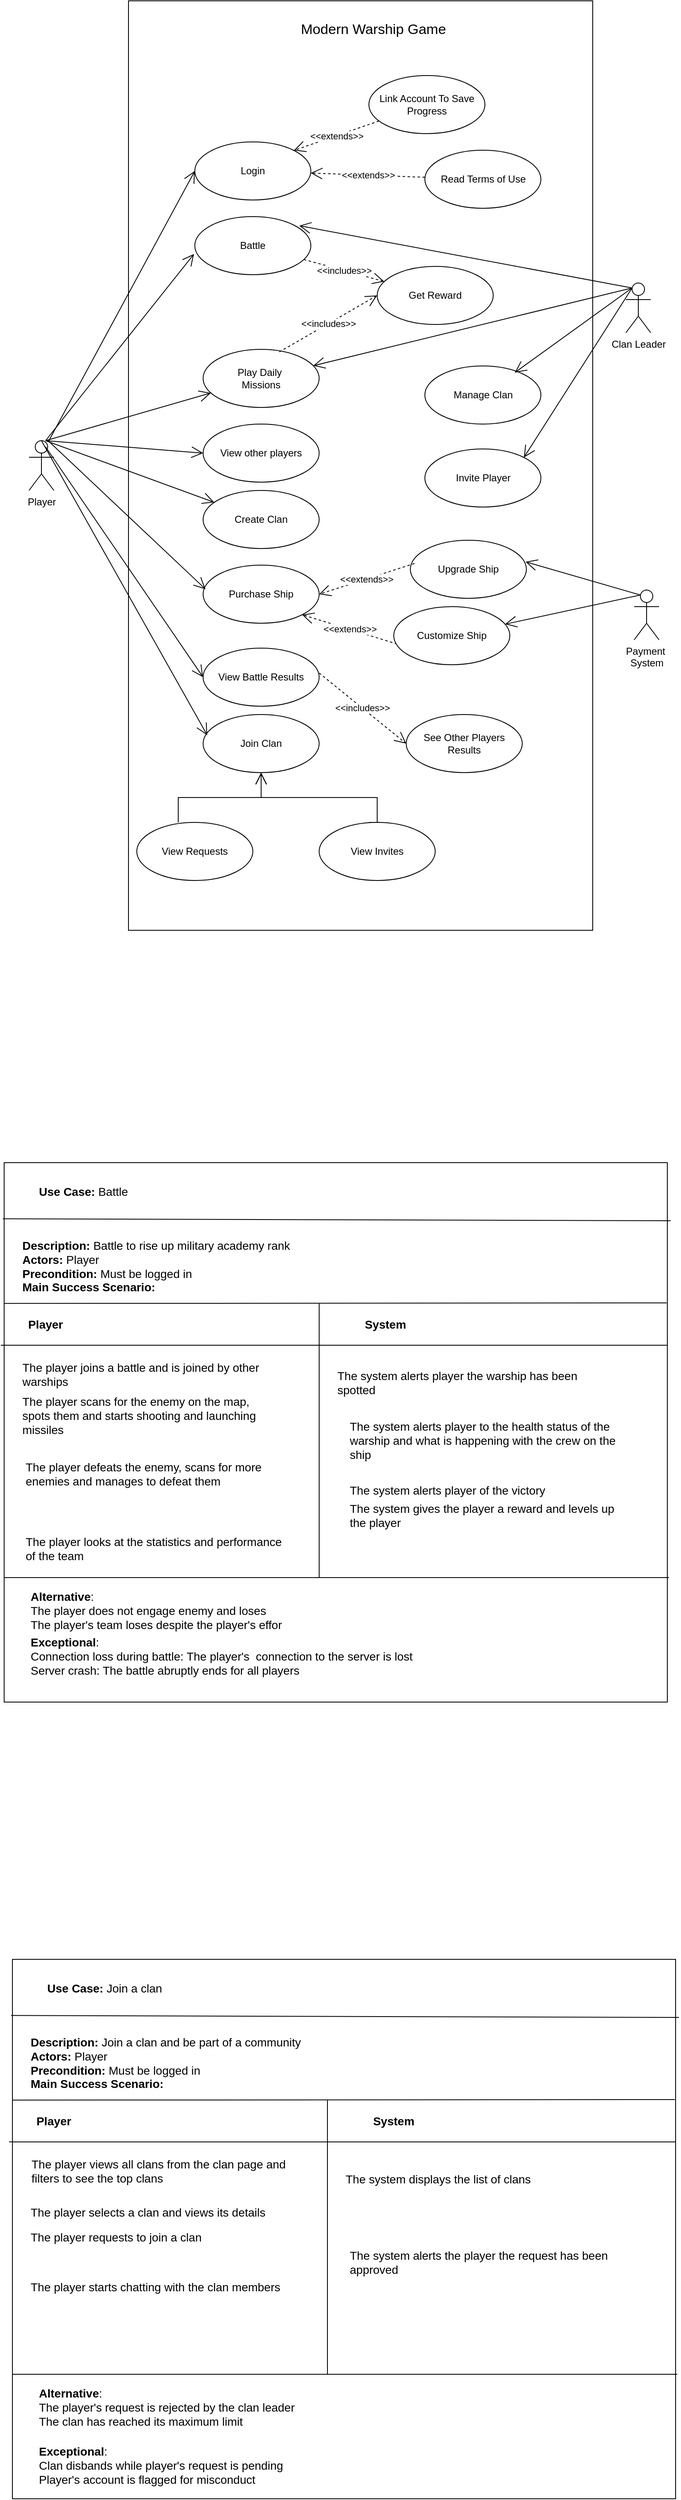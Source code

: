 <mxfile version="24.7.17">
  <diagram name="Page-1" id="KtvJx_yldb70QBuvJoq5">
    <mxGraphModel dx="1434" dy="688" grid="1" gridSize="10" guides="1" tooltips="1" connect="1" arrows="1" fold="1" page="1" pageScale="1" pageWidth="850" pageHeight="1100" math="0" shadow="0">
      <root>
        <mxCell id="0" />
        <mxCell id="1" parent="0" />
        <mxCell id="HAUtBb3B69CxN1LD46Y--90" value="" style="rounded=0;whiteSpace=wrap;html=1;" vertex="1" parent="1">
          <mxGeometry x="30" y="2480" width="800" height="650" as="geometry" />
        </mxCell>
        <mxCell id="HAUtBb3B69CxN1LD46Y--10" value="" style="rounded=0;whiteSpace=wrap;html=1;" vertex="1" parent="1">
          <mxGeometry x="170" y="120" width="560" height="1120" as="geometry" />
        </mxCell>
        <object label="Player" Player="" placeholders="1" id="HAUtBb3B69CxN1LD46Y--2">
          <mxCell style="shape=umlActor;verticalLabelPosition=bottom;verticalAlign=top;html=1;" vertex="1" parent="1">
            <mxGeometry x="50" y="650" width="30" height="60" as="geometry" />
          </mxCell>
        </object>
        <mxCell id="HAUtBb3B69CxN1LD46Y--3" value="Login" style="ellipse;whiteSpace=wrap;html=1;" vertex="1" parent="1">
          <mxGeometry x="250" y="290" width="140" height="70" as="geometry" />
        </mxCell>
        <mxCell id="HAUtBb3B69CxN1LD46Y--4" value="Get Reward" style="ellipse;whiteSpace=wrap;html=1;" vertex="1" parent="1">
          <mxGeometry x="470" y="440" width="140" height="70" as="geometry" />
        </mxCell>
        <mxCell id="HAUtBb3B69CxN1LD46Y--5" value="Battle" style="ellipse;whiteSpace=wrap;html=1;" vertex="1" parent="1">
          <mxGeometry x="250" y="380" width="140" height="70" as="geometry" />
        </mxCell>
        <mxCell id="HAUtBb3B69CxN1LD46Y--6" value="Upgrade Ship" style="ellipse;whiteSpace=wrap;html=1;" vertex="1" parent="1">
          <mxGeometry x="510" y="770" width="140" height="70" as="geometry" />
        </mxCell>
        <mxCell id="HAUtBb3B69CxN1LD46Y--7" value="Play Daily&amp;nbsp;&lt;div&gt;Missions&lt;/div&gt;" style="ellipse;whiteSpace=wrap;html=1;" vertex="1" parent="1">
          <mxGeometry x="260" y="540" width="140" height="70" as="geometry" />
        </mxCell>
        <mxCell id="HAUtBb3B69CxN1LD46Y--8" value="View other players" style="ellipse;whiteSpace=wrap;html=1;" vertex="1" parent="1">
          <mxGeometry x="260" y="630" width="140" height="70" as="geometry" />
        </mxCell>
        <mxCell id="HAUtBb3B69CxN1LD46Y--9" value="Purchase Ship" style="ellipse;whiteSpace=wrap;html=1;" vertex="1" parent="1">
          <mxGeometry x="260" y="800" width="140" height="70" as="geometry" />
        </mxCell>
        <mxCell id="HAUtBb3B69CxN1LD46Y--11" value="Join Clan" style="ellipse;whiteSpace=wrap;html=1;" vertex="1" parent="1">
          <mxGeometry x="260" y="980" width="140" height="70" as="geometry" />
        </mxCell>
        <mxCell id="HAUtBb3B69CxN1LD46Y--12" value="View Requests" style="ellipse;whiteSpace=wrap;html=1;" vertex="1" parent="1">
          <mxGeometry x="180" y="1110" width="140" height="70" as="geometry" />
        </mxCell>
        <mxCell id="HAUtBb3B69CxN1LD46Y--13" value="View Invites" style="ellipse;whiteSpace=wrap;html=1;" vertex="1" parent="1">
          <mxGeometry x="400" y="1110" width="140" height="70" as="geometry" />
        </mxCell>
        <mxCell id="HAUtBb3B69CxN1LD46Y--14" value="Create Clan" style="ellipse;whiteSpace=wrap;html=1;" vertex="1" parent="1">
          <mxGeometry x="260" y="710" width="140" height="70" as="geometry" />
        </mxCell>
        <mxCell id="HAUtBb3B69CxN1LD46Y--18" value="Modern Warship Game" style="text;html=1;align=center;verticalAlign=middle;whiteSpace=wrap;rounded=0;fontSize=17;" vertex="1" parent="1">
          <mxGeometry x="375" y="140" width="181" height="30" as="geometry" />
        </mxCell>
        <mxCell id="HAUtBb3B69CxN1LD46Y--19" value="View Battle Results" style="ellipse;whiteSpace=wrap;html=1;" vertex="1" parent="1">
          <mxGeometry x="260" y="900" width="140" height="70" as="geometry" />
        </mxCell>
        <mxCell id="HAUtBb3B69CxN1LD46Y--20" value="&lt;div&gt;&lt;br&gt;&lt;/div&gt;Link Account To&amp;nbsp;&lt;span style=&quot;background-color: initial;&quot;&gt;Save Progress&lt;/span&gt;&lt;div&gt;&lt;div&gt;&lt;br&gt;&lt;/div&gt;&lt;/div&gt;" style="ellipse;whiteSpace=wrap;html=1;" vertex="1" parent="1">
          <mxGeometry x="460" y="210" width="140" height="70" as="geometry" />
        </mxCell>
        <mxCell id="HAUtBb3B69CxN1LD46Y--21" value="Read Terms of Use" style="ellipse;whiteSpace=wrap;html=1;" vertex="1" parent="1">
          <mxGeometry x="527.5" y="300" width="140" height="70" as="geometry" />
        </mxCell>
        <mxCell id="HAUtBb3B69CxN1LD46Y--22" value="&amp;lt;&amp;lt;includes&amp;gt;&amp;gt;" style="endArrow=open;endSize=12;dashed=1;html=1;rounded=0;" edge="1" parent="1" source="HAUtBb3B69CxN1LD46Y--5" target="HAUtBb3B69CxN1LD46Y--4">
          <mxGeometry width="160" relative="1" as="geometry">
            <mxPoint x="400" y="490" as="sourcePoint" />
            <mxPoint x="560" y="490" as="targetPoint" />
          </mxGeometry>
        </mxCell>
        <mxCell id="HAUtBb3B69CxN1LD46Y--24" value="&amp;lt;&amp;lt;includes&amp;gt;&amp;gt;" style="endArrow=open;endSize=12;dashed=1;html=1;rounded=0;exitX=0.657;exitY=0.043;exitDx=0;exitDy=0;entryX=0;entryY=0.5;entryDx=0;entryDy=0;exitPerimeter=0;" edge="1" parent="1" source="HAUtBb3B69CxN1LD46Y--7" target="HAUtBb3B69CxN1LD46Y--4">
          <mxGeometry width="160" relative="1" as="geometry">
            <mxPoint x="383" y="618" as="sourcePoint" />
            <mxPoint x="470" y="550" as="targetPoint" />
            <Array as="points" />
          </mxGeometry>
        </mxCell>
        <mxCell id="HAUtBb3B69CxN1LD46Y--25" value="&amp;lt;&amp;lt;extends&amp;gt;&amp;gt;" style="endArrow=open;endSize=12;dashed=1;html=1;rounded=0;" edge="1" parent="1" source="HAUtBb3B69CxN1LD46Y--21" target="HAUtBb3B69CxN1LD46Y--3">
          <mxGeometry width="160" relative="1" as="geometry">
            <mxPoint x="470" y="370" as="sourcePoint" />
            <mxPoint x="630" y="370" as="targetPoint" />
            <Array as="points" />
          </mxGeometry>
        </mxCell>
        <mxCell id="HAUtBb3B69CxN1LD46Y--27" value="&amp;lt;&amp;lt;extends&amp;gt;&amp;gt;" style="endArrow=open;endSize=12;dashed=1;html=1;rounded=0;entryX=1;entryY=0;entryDx=0;entryDy=0;" edge="1" parent="1" source="HAUtBb3B69CxN1LD46Y--20" target="HAUtBb3B69CxN1LD46Y--3">
          <mxGeometry width="160" relative="1" as="geometry">
            <mxPoint x="480" y="380" as="sourcePoint" />
            <mxPoint x="403" y="399" as="targetPoint" />
            <Array as="points" />
          </mxGeometry>
        </mxCell>
        <mxCell id="HAUtBb3B69CxN1LD46Y--28" value="&amp;lt;&amp;lt;extends&amp;gt;&amp;gt;" style="endArrow=open;endSize=12;dashed=1;html=1;rounded=0;exitX=0.029;exitY=0.643;exitDx=0;exitDy=0;entryX=1;entryY=1;entryDx=0;entryDy=0;exitPerimeter=0;" edge="1" parent="1" source="HAUtBb3B69CxN1LD46Y--41" target="HAUtBb3B69CxN1LD46Y--9">
          <mxGeometry width="160" relative="1" as="geometry">
            <mxPoint x="501.06" y="775.01" as="sourcePoint" />
            <mxPoint x="399.02" y="754.99" as="targetPoint" />
            <Array as="points" />
          </mxGeometry>
        </mxCell>
        <mxCell id="HAUtBb3B69CxN1LD46Y--29" value="" style="endArrow=open;endFill=1;endSize=12;html=1;rounded=0;entryX=0.5;entryY=1;entryDx=0;entryDy=0;" edge="1" parent="1" target="HAUtBb3B69CxN1LD46Y--11">
          <mxGeometry width="160" relative="1" as="geometry">
            <mxPoint x="460" y="1110" as="sourcePoint" />
            <mxPoint x="540" y="890" as="targetPoint" />
            <Array as="points">
              <mxPoint x="470" y="1110" />
              <mxPoint x="470" y="1080" />
              <mxPoint x="350" y="1080" />
              <mxPoint x="330" y="1080" />
            </Array>
          </mxGeometry>
        </mxCell>
        <mxCell id="HAUtBb3B69CxN1LD46Y--31" value="" style="endArrow=open;endFill=1;endSize=12;html=1;rounded=0;entryX=0.5;entryY=1;entryDx=0;entryDy=0;" edge="1" parent="1" target="HAUtBb3B69CxN1LD46Y--11">
          <mxGeometry width="160" relative="1" as="geometry">
            <mxPoint x="230" y="1110" as="sourcePoint" />
            <mxPoint x="306" y="1050" as="targetPoint" />
            <Array as="points">
              <mxPoint x="230" y="1080" />
              <mxPoint x="330" y="1080" />
            </Array>
          </mxGeometry>
        </mxCell>
        <mxCell id="HAUtBb3B69CxN1LD46Y--32" value="" style="endArrow=open;endFill=1;endSize=12;html=1;rounded=0;entryX=0;entryY=0.5;entryDx=0;entryDy=0;exitX=0.8;exitY=0;exitDx=0;exitDy=0;exitPerimeter=0;" edge="1" parent="1" source="HAUtBb3B69CxN1LD46Y--2" target="HAUtBb3B69CxN1LD46Y--3">
          <mxGeometry width="160" relative="1" as="geometry">
            <mxPoint x="80" y="600" as="sourcePoint" />
            <mxPoint x="240" y="600" as="targetPoint" />
          </mxGeometry>
        </mxCell>
        <mxCell id="HAUtBb3B69CxN1LD46Y--33" value="" style="endArrow=open;endFill=1;endSize=12;html=1;rounded=0;entryX=-0.007;entryY=0.643;entryDx=0;entryDy=0;entryPerimeter=0;" edge="1" parent="1" target="HAUtBb3B69CxN1LD46Y--5">
          <mxGeometry width="160" relative="1" as="geometry">
            <mxPoint x="70" y="650" as="sourcePoint" />
            <mxPoint x="270" y="415" as="targetPoint" />
          </mxGeometry>
        </mxCell>
        <mxCell id="HAUtBb3B69CxN1LD46Y--34" value="" style="endArrow=open;endFill=1;endSize=12;html=1;rounded=0;" edge="1" parent="1" target="HAUtBb3B69CxN1LD46Y--7">
          <mxGeometry width="160" relative="1" as="geometry">
            <mxPoint x="70" y="650" as="sourcePoint" />
            <mxPoint x="269" y="515" as="targetPoint" />
          </mxGeometry>
        </mxCell>
        <mxCell id="HAUtBb3B69CxN1LD46Y--35" value="" style="endArrow=open;endFill=1;endSize=12;html=1;rounded=0;entryX=0.021;entryY=0.414;entryDx=0;entryDy=0;entryPerimeter=0;" edge="1" parent="1" target="HAUtBb3B69CxN1LD46Y--9">
          <mxGeometry width="160" relative="1" as="geometry">
            <mxPoint x="73" y="650" as="sourcePoint" />
            <mxPoint x="272" y="612" as="targetPoint" />
          </mxGeometry>
        </mxCell>
        <mxCell id="HAUtBb3B69CxN1LD46Y--36" value="" style="endArrow=open;endFill=1;endSize=12;html=1;rounded=0;entryX=0;entryY=0.5;entryDx=0;entryDy=0;" edge="1" parent="1" target="HAUtBb3B69CxN1LD46Y--8">
          <mxGeometry width="160" relative="1" as="geometry">
            <mxPoint x="70" y="650" as="sourcePoint" />
            <mxPoint x="273" y="679" as="targetPoint" />
          </mxGeometry>
        </mxCell>
        <mxCell id="HAUtBb3B69CxN1LD46Y--37" value="" style="endArrow=open;endFill=1;endSize=12;html=1;rounded=0;" edge="1" parent="1" target="HAUtBb3B69CxN1LD46Y--14">
          <mxGeometry width="160" relative="1" as="geometry">
            <mxPoint x="70" y="650" as="sourcePoint" />
            <mxPoint x="260" y="845" as="targetPoint" />
          </mxGeometry>
        </mxCell>
        <mxCell id="HAUtBb3B69CxN1LD46Y--39" value="" style="endArrow=open;endFill=1;endSize=12;html=1;rounded=0;entryX=0;entryY=0.5;entryDx=0;entryDy=0;" edge="1" parent="1" target="HAUtBb3B69CxN1LD46Y--19">
          <mxGeometry width="160" relative="1" as="geometry">
            <mxPoint x="70" y="657.5" as="sourcePoint" />
            <mxPoint x="260" y="852.5" as="targetPoint" />
          </mxGeometry>
        </mxCell>
        <mxCell id="HAUtBb3B69CxN1LD46Y--40" value="" style="endArrow=open;endFill=1;endSize=12;html=1;rounded=0;entryX=0.036;entryY=0.357;entryDx=0;entryDy=0;entryPerimeter=0;exitX=0.5;exitY=0;exitDx=0;exitDy=0;exitPerimeter=0;" edge="1" parent="1" source="HAUtBb3B69CxN1LD46Y--2" target="HAUtBb3B69CxN1LD46Y--11">
          <mxGeometry width="160" relative="1" as="geometry">
            <mxPoint x="80" y="667.5" as="sourcePoint" />
            <mxPoint x="270" y="945" as="targetPoint" />
          </mxGeometry>
        </mxCell>
        <mxCell id="HAUtBb3B69CxN1LD46Y--41" value="Customize Ship" style="ellipse;whiteSpace=wrap;html=1;" vertex="1" parent="1">
          <mxGeometry x="490" y="850" width="140" height="70" as="geometry" />
        </mxCell>
        <mxCell id="HAUtBb3B69CxN1LD46Y--42" value="&amp;lt;&amp;lt;extends&amp;gt;&amp;gt;" style="endArrow=open;endSize=12;dashed=1;html=1;rounded=0;exitX=0.036;exitY=0.4;exitDx=0;exitDy=0;exitPerimeter=0;entryX=1;entryY=0.5;entryDx=0;entryDy=0;" edge="1" parent="1" source="HAUtBb3B69CxN1LD46Y--6" target="HAUtBb3B69CxN1LD46Y--9">
          <mxGeometry width="160" relative="1" as="geometry">
            <mxPoint x="511" y="699" as="sourcePoint" />
            <mxPoint x="409" y="679" as="targetPoint" />
            <Array as="points" />
          </mxGeometry>
        </mxCell>
        <mxCell id="HAUtBb3B69CxN1LD46Y--43" value="Clan Leader" style="shape=umlActor;verticalLabelPosition=bottom;verticalAlign=top;html=1;" vertex="1" parent="1">
          <mxGeometry x="770" y="460" width="30" height="60" as="geometry" />
        </mxCell>
        <mxCell id="HAUtBb3B69CxN1LD46Y--44" value="" style="endArrow=open;endFill=1;endSize=12;html=1;rounded=0;exitX=0.25;exitY=0.1;exitDx=0;exitDy=0;exitPerimeter=0;entryX=0.9;entryY=0.157;entryDx=0;entryDy=0;entryPerimeter=0;" edge="1" parent="1" source="HAUtBb3B69CxN1LD46Y--43" target="HAUtBb3B69CxN1LD46Y--5">
          <mxGeometry width="160" relative="1" as="geometry">
            <mxPoint x="775.98" y="399.18" as="sourcePoint" />
            <mxPoint x="390" y="480" as="targetPoint" />
            <Array as="points" />
          </mxGeometry>
        </mxCell>
        <mxCell id="HAUtBb3B69CxN1LD46Y--45" value="" style="endArrow=open;endFill=1;endSize=12;html=1;rounded=0;exitX=0.25;exitY=0.1;exitDx=0;exitDy=0;exitPerimeter=0;" edge="1" parent="1" source="HAUtBb3B69CxN1LD46Y--43" target="HAUtBb3B69CxN1LD46Y--7">
          <mxGeometry width="160" relative="1" as="geometry">
            <mxPoint x="758.98" y="406" as="sourcePoint" />
            <mxPoint x="390" y="606.97" as="targetPoint" />
            <Array as="points" />
          </mxGeometry>
        </mxCell>
        <mxCell id="HAUtBb3B69CxN1LD46Y--46" value="Payment&amp;nbsp;&lt;div&gt;System&lt;/div&gt;" style="shape=umlActor;verticalLabelPosition=bottom;verticalAlign=top;html=1;" vertex="1" parent="1">
          <mxGeometry x="780" y="830" width="30" height="60" as="geometry" />
        </mxCell>
        <mxCell id="HAUtBb3B69CxN1LD46Y--47" value="" style="endArrow=open;endFill=1;endSize=12;html=1;rounded=0;exitX=0.25;exitY=0.1;exitDx=0;exitDy=0;exitPerimeter=0;entryX=0.993;entryY=0.371;entryDx=0;entryDy=0;entryPerimeter=0;" edge="1" parent="1" source="HAUtBb3B69CxN1LD46Y--46" target="HAUtBb3B69CxN1LD46Y--6">
          <mxGeometry width="160" relative="1" as="geometry">
            <mxPoint x="540" y="640" as="sourcePoint" />
            <mxPoint x="700" y="640" as="targetPoint" />
          </mxGeometry>
        </mxCell>
        <mxCell id="HAUtBb3B69CxN1LD46Y--48" value="" style="endArrow=open;endFill=1;endSize=12;html=1;rounded=0;exitX=0.25;exitY=0.1;exitDx=0;exitDy=0;exitPerimeter=0;" edge="1" parent="1" source="HAUtBb3B69CxN1LD46Y--46" target="HAUtBb3B69CxN1LD46Y--41">
          <mxGeometry width="160" relative="1" as="geometry">
            <mxPoint x="800" y="670" as="sourcePoint" />
            <mxPoint x="639" y="676" as="targetPoint" />
          </mxGeometry>
        </mxCell>
        <mxCell id="HAUtBb3B69CxN1LD46Y--49" value="&amp;lt;&amp;lt;includes&amp;gt;&amp;gt;" style="endArrow=open;endSize=12;dashed=1;html=1;rounded=0;exitX=1;exitY=0.5;exitDx=0;exitDy=0;entryX=0;entryY=0.5;entryDx=0;entryDy=0;" edge="1" parent="1" target="HAUtBb3B69CxN1LD46Y--50">
          <mxGeometry width="160" relative="1" as="geometry">
            <mxPoint x="400" y="930" as="sourcePoint" />
            <mxPoint x="550" y="870" as="targetPoint" />
            <Array as="points" />
          </mxGeometry>
        </mxCell>
        <mxCell id="HAUtBb3B69CxN1LD46Y--50" value="See Other Players Results" style="ellipse;whiteSpace=wrap;html=1;" vertex="1" parent="1">
          <mxGeometry x="505" y="980" width="140" height="70" as="geometry" />
        </mxCell>
        <mxCell id="HAUtBb3B69CxN1LD46Y--51" value="" style="rounded=0;whiteSpace=wrap;html=1;" vertex="1" parent="1">
          <mxGeometry x="20" y="1520" width="800" height="650" as="geometry" />
        </mxCell>
        <mxCell id="HAUtBb3B69CxN1LD46Y--52" value="" style="endArrow=none;html=1;rounded=0;exitX=-0.002;exitY=0.104;exitDx=0;exitDy=0;exitPerimeter=0;" edge="1" parent="1" source="HAUtBb3B69CxN1LD46Y--51">
          <mxGeometry width="50" height="50" relative="1" as="geometry">
            <mxPoint x="50" y="1596" as="sourcePoint" />
            <mxPoint x="824" y="1590" as="targetPoint" />
          </mxGeometry>
        </mxCell>
        <mxCell id="HAUtBb3B69CxN1LD46Y--53" value="&lt;font style=&quot;font-size: 14px;&quot;&gt;&lt;b&gt;Use Case: &lt;/b&gt;Battle&lt;/font&gt;" style="text;html=1;align=left;verticalAlign=middle;whiteSpace=wrap;rounded=0;" vertex="1" parent="1">
          <mxGeometry x="60" y="1540" width="580" height="30" as="geometry" />
        </mxCell>
        <mxCell id="HAUtBb3B69CxN1LD46Y--54" value="&lt;span style=&quot;font-size: 14px;&quot;&gt;&lt;font style=&quot;font-size: 14px;&quot;&gt;&lt;b&gt;Description: &lt;/b&gt;Battle to rise up military academy rank&lt;/font&gt;&lt;/span&gt;&lt;div style=&quot;font-size: 14px;&quot;&gt;&lt;font style=&quot;font-size: 14px;&quot;&gt;&lt;b&gt;Actors: &lt;/b&gt;Player&lt;/font&gt;&lt;/div&gt;&lt;div style=&quot;font-size: 14px;&quot;&gt;&lt;font style=&quot;font-size: 14px;&quot;&gt;&lt;b&gt;Precondition: &lt;/b&gt;Must be logged in&lt;/font&gt;&lt;/div&gt;&lt;div style=&quot;font-size: 14px;&quot;&gt;&lt;b style=&quot;&quot;&gt;&lt;font style=&quot;font-size: 14px;&quot;&gt;Main Success Scenario:&lt;/font&gt;&lt;/b&gt;&lt;/div&gt;" style="text;html=1;align=left;verticalAlign=middle;whiteSpace=wrap;rounded=0;" vertex="1" parent="1">
          <mxGeometry x="40" y="1600" width="710" height="90" as="geometry" />
        </mxCell>
        <mxCell id="HAUtBb3B69CxN1LD46Y--55" value="" style="endArrow=none;html=1;rounded=0;entryX=0.999;entryY=0.23;entryDx=0;entryDy=0;entryPerimeter=0;exitX=0;exitY=0.231;exitDx=0;exitDy=0;exitPerimeter=0;" edge="1" parent="1">
          <mxGeometry width="50" height="50" relative="1" as="geometry">
            <mxPoint x="20" y="1689.65" as="sourcePoint" />
            <mxPoint x="819.2" y="1689" as="targetPoint" />
          </mxGeometry>
        </mxCell>
        <mxCell id="HAUtBb3B69CxN1LD46Y--56" value="" style="endArrow=none;html=1;rounded=0;" edge="1" parent="1">
          <mxGeometry width="50" height="50" relative="1" as="geometry">
            <mxPoint x="16" y="1740" as="sourcePoint" />
            <mxPoint x="820" y="1740" as="targetPoint" />
          </mxGeometry>
        </mxCell>
        <mxCell id="HAUtBb3B69CxN1LD46Y--57" value="" style="endArrow=none;html=1;rounded=0;" edge="1" parent="1">
          <mxGeometry width="50" height="50" relative="1" as="geometry">
            <mxPoint x="400" y="1690" as="sourcePoint" />
            <mxPoint x="400" y="2020" as="targetPoint" />
          </mxGeometry>
        </mxCell>
        <mxCell id="HAUtBb3B69CxN1LD46Y--58" value="&lt;font style=&quot;font-size: 14px;&quot;&gt;&lt;b&gt;Player&lt;/b&gt;&lt;/font&gt;" style="text;html=1;align=center;verticalAlign=middle;whiteSpace=wrap;rounded=0;" vertex="1" parent="1">
          <mxGeometry x="40" y="1700" width="60" height="30" as="geometry" />
        </mxCell>
        <mxCell id="HAUtBb3B69CxN1LD46Y--59" value="System" style="text;html=1;align=center;verticalAlign=middle;whiteSpace=wrap;rounded=0;fontSize=14;fontStyle=1" vertex="1" parent="1">
          <mxGeometry x="450" y="1700" width="60" height="30" as="geometry" />
        </mxCell>
        <mxCell id="HAUtBb3B69CxN1LD46Y--60" value="The player joins a battle and is joined by other warships" style="text;html=1;align=left;verticalAlign=middle;whiteSpace=wrap;rounded=0;fontSize=14;" vertex="1" parent="1">
          <mxGeometry x="40" y="1760" width="310" height="30" as="geometry" />
        </mxCell>
        <mxCell id="HAUtBb3B69CxN1LD46Y--61" value="The system alerts player the warship has been spotted" style="text;html=1;align=left;verticalAlign=middle;whiteSpace=wrap;rounded=0;fontSize=14;" vertex="1" parent="1">
          <mxGeometry x="420" y="1770" width="310" height="30" as="geometry" />
        </mxCell>
        <mxCell id="HAUtBb3B69CxN1LD46Y--62" value="The player scans for the enemy on the map, spots them and starts shooting and launching missiles" style="text;html=1;align=left;verticalAlign=middle;whiteSpace=wrap;rounded=0;fontSize=14;" vertex="1" parent="1">
          <mxGeometry x="40" y="1810" width="310" height="30" as="geometry" />
        </mxCell>
        <mxCell id="HAUtBb3B69CxN1LD46Y--63" value="The system alerts player to the health status of the warship and what is happening with the crew on the ship" style="text;html=1;align=left;verticalAlign=middle;whiteSpace=wrap;rounded=0;fontSize=14;" vertex="1" parent="1">
          <mxGeometry x="435" y="1840" width="325" height="30" as="geometry" />
        </mxCell>
        <mxCell id="HAUtBb3B69CxN1LD46Y--64" value="The player defeats the enemy, scans for more enemies and manages to defeat them" style="text;html=1;align=left;verticalAlign=middle;whiteSpace=wrap;rounded=0;fontSize=14;" vertex="1" parent="1">
          <mxGeometry x="44" y="1880" width="310" height="30" as="geometry" />
        </mxCell>
        <mxCell id="HAUtBb3B69CxN1LD46Y--65" value="The system alerts player of the victory" style="text;html=1;align=left;verticalAlign=middle;whiteSpace=wrap;rounded=0;fontSize=14;" vertex="1" parent="1">
          <mxGeometry x="435" y="1900" width="325" height="30" as="geometry" />
        </mxCell>
        <mxCell id="HAUtBb3B69CxN1LD46Y--66" value="The system gives the player a reward and levels up the player" style="text;html=1;align=left;verticalAlign=middle;whiteSpace=wrap;rounded=0;fontSize=14;" vertex="1" parent="1">
          <mxGeometry x="435" y="1930" width="325" height="30" as="geometry" />
        </mxCell>
        <mxCell id="HAUtBb3B69CxN1LD46Y--67" value="The player looks at the statistics and performance of the team" style="text;html=1;align=left;verticalAlign=middle;whiteSpace=wrap;rounded=0;fontSize=14;" vertex="1" parent="1">
          <mxGeometry x="44" y="1970" width="325" height="30" as="geometry" />
        </mxCell>
        <mxCell id="HAUtBb3B69CxN1LD46Y--68" value="" style="endArrow=none;html=1;rounded=0;exitX=-0.002;exitY=0.297;exitDx=0;exitDy=0;exitPerimeter=0;" edge="1" parent="1">
          <mxGeometry width="50" height="50" relative="1" as="geometry">
            <mxPoint x="20" y="2020" as="sourcePoint" />
            <mxPoint x="822" y="2020" as="targetPoint" />
          </mxGeometry>
        </mxCell>
        <mxCell id="HAUtBb3B69CxN1LD46Y--69" value="&lt;font style=&quot;font-size: 14px;&quot;&gt;&lt;b&gt;Alternative&lt;/b&gt;:&lt;/font&gt;&lt;div style=&quot;font-size: 14px;&quot;&gt;&lt;font style=&quot;font-size: 14px;&quot;&gt;The player does not engage enemy and loses&lt;/font&gt;&lt;/div&gt;&lt;div style=&quot;font-size: 14px;&quot;&gt;&lt;font style=&quot;font-size: 14px;&quot;&gt;The player&#39;s team loses despite the player&#39;s effor&lt;/font&gt;&lt;/div&gt;" style="text;html=1;align=left;verticalAlign=middle;whiteSpace=wrap;rounded=0;" vertex="1" parent="1">
          <mxGeometry x="50" y="2040" width="710" height="40" as="geometry" />
        </mxCell>
        <mxCell id="HAUtBb3B69CxN1LD46Y--70" value="&lt;font style=&quot;font-size: 14px;&quot;&gt;&lt;b&gt;Exceptional&lt;/b&gt;:&lt;/font&gt;&lt;div style=&quot;font-size: 14px;&quot;&gt;&lt;font style=&quot;font-size: 14px;&quot;&gt;Connection loss during battle: The player&#39;s&amp;nbsp; connection to the server is lost&lt;/font&gt;&lt;/div&gt;&lt;div style=&quot;font-size: 14px;&quot;&gt;&lt;font style=&quot;font-size: 14px;&quot;&gt;Server crash: The battle abruptly ends for all players&lt;/font&gt;&lt;/div&gt;" style="text;html=1;align=left;verticalAlign=middle;whiteSpace=wrap;rounded=0;" vertex="1" parent="1">
          <mxGeometry x="50" y="2100" width="710" height="30" as="geometry" />
        </mxCell>
        <mxCell id="HAUtBb3B69CxN1LD46Y--72" value="&lt;font style=&quot;font-size: 14px;&quot;&gt;&lt;b&gt;Use Case: &lt;/b&gt;Join a clan&lt;/font&gt;" style="text;html=1;align=left;verticalAlign=middle;whiteSpace=wrap;rounded=0;" vertex="1" parent="1">
          <mxGeometry x="70" y="2500" width="580" height="30" as="geometry" />
        </mxCell>
        <mxCell id="HAUtBb3B69CxN1LD46Y--73" value="" style="endArrow=none;html=1;rounded=0;exitX=-0.002;exitY=0.104;exitDx=0;exitDy=0;exitPerimeter=0;" edge="1" source="HAUtBb3B69CxN1LD46Y--90" parent="1">
          <mxGeometry width="50" height="50" relative="1" as="geometry">
            <mxPoint x="60" y="2556" as="sourcePoint" />
            <mxPoint x="834" y="2550" as="targetPoint" />
          </mxGeometry>
        </mxCell>
        <mxCell id="HAUtBb3B69CxN1LD46Y--74" value="&lt;span style=&quot;font-size: 14px;&quot;&gt;&lt;font style=&quot;font-size: 14px;&quot;&gt;&lt;b&gt;Description: &lt;/b&gt;Join a clan and be part of a community&amp;nbsp;&lt;/font&gt;&lt;/span&gt;&lt;div style=&quot;font-size: 14px;&quot;&gt;&lt;font style=&quot;font-size: 14px;&quot;&gt;&lt;b&gt;Actors: &lt;/b&gt;Player&lt;/font&gt;&lt;/div&gt;&lt;div style=&quot;font-size: 14px;&quot;&gt;&lt;font style=&quot;font-size: 14px;&quot;&gt;&lt;b&gt;Precondition: &lt;/b&gt;Must be logged in&lt;/font&gt;&lt;/div&gt;&lt;div style=&quot;font-size: 14px;&quot;&gt;&lt;b style=&quot;&quot;&gt;&lt;font style=&quot;font-size: 14px;&quot;&gt;Main Success Scenario:&lt;/font&gt;&lt;/b&gt;&lt;/div&gt;" style="text;html=1;align=left;verticalAlign=middle;whiteSpace=wrap;rounded=0;" vertex="1" parent="1">
          <mxGeometry x="50" y="2560" width="710" height="90" as="geometry" />
        </mxCell>
        <mxCell id="HAUtBb3B69CxN1LD46Y--75" value="" style="endArrow=none;html=1;rounded=0;entryX=0.999;entryY=0.23;entryDx=0;entryDy=0;entryPerimeter=0;exitX=0;exitY=0.231;exitDx=0;exitDy=0;exitPerimeter=0;" edge="1" parent="1">
          <mxGeometry width="50" height="50" relative="1" as="geometry">
            <mxPoint x="30" y="2649.65" as="sourcePoint" />
            <mxPoint x="829.2" y="2649" as="targetPoint" />
          </mxGeometry>
        </mxCell>
        <mxCell id="HAUtBb3B69CxN1LD46Y--76" value="&lt;font style=&quot;font-size: 14px;&quot;&gt;&lt;b&gt;Player&lt;/b&gt;&lt;/font&gt;" style="text;html=1;align=center;verticalAlign=middle;whiteSpace=wrap;rounded=0;" vertex="1" parent="1">
          <mxGeometry x="50" y="2660" width="60" height="30" as="geometry" />
        </mxCell>
        <mxCell id="HAUtBb3B69CxN1LD46Y--77" value="System" style="text;html=1;align=center;verticalAlign=middle;whiteSpace=wrap;rounded=0;fontSize=14;fontStyle=1" vertex="1" parent="1">
          <mxGeometry x="460" y="2660" width="60" height="30" as="geometry" />
        </mxCell>
        <mxCell id="HAUtBb3B69CxN1LD46Y--78" value="The player views all clans from the clan page and filters to see the top clans" style="text;html=1;align=left;verticalAlign=middle;whiteSpace=wrap;rounded=0;fontSize=14;" vertex="1" parent="1">
          <mxGeometry x="51" y="2720" width="310" height="30" as="geometry" />
        </mxCell>
        <mxCell id="HAUtBb3B69CxN1LD46Y--79" value="The player selects a clan and views its details" style="text;html=1;align=left;verticalAlign=middle;whiteSpace=wrap;rounded=0;fontSize=14;" vertex="1" parent="1">
          <mxGeometry x="50" y="2770" width="310" height="30" as="geometry" />
        </mxCell>
        <mxCell id="HAUtBb3B69CxN1LD46Y--80" value="The player requests to join a clan" style="text;html=1;align=left;verticalAlign=middle;whiteSpace=wrap;rounded=0;fontSize=14;" vertex="1" parent="1">
          <mxGeometry x="50" y="2800" width="310" height="30" as="geometry" />
        </mxCell>
        <mxCell id="HAUtBb3B69CxN1LD46Y--81" value="The system displays the list of clans&amp;nbsp;" style="text;html=1;align=left;verticalAlign=middle;whiteSpace=wrap;rounded=0;fontSize=14;" vertex="1" parent="1">
          <mxGeometry x="430" y="2730" width="310" height="30" as="geometry" />
        </mxCell>
        <mxCell id="HAUtBb3B69CxN1LD46Y--82" value="The system alerts the player the request has been approved" style="text;html=1;align=left;verticalAlign=middle;whiteSpace=wrap;rounded=0;fontSize=14;" vertex="1" parent="1">
          <mxGeometry x="435" y="2830" width="325" height="30" as="geometry" />
        </mxCell>
        <mxCell id="HAUtBb3B69CxN1LD46Y--84" value="" style="endArrow=none;html=1;rounded=0;" edge="1" parent="1">
          <mxGeometry width="50" height="50" relative="1" as="geometry">
            <mxPoint x="410" y="2650" as="sourcePoint" />
            <mxPoint x="410" y="2980" as="targetPoint" />
          </mxGeometry>
        </mxCell>
        <mxCell id="HAUtBb3B69CxN1LD46Y--85" value="" style="endArrow=none;html=1;rounded=0;" edge="1" parent="1">
          <mxGeometry width="50" height="50" relative="1" as="geometry">
            <mxPoint x="26" y="2700" as="sourcePoint" />
            <mxPoint x="830" y="2700" as="targetPoint" />
          </mxGeometry>
        </mxCell>
        <mxCell id="HAUtBb3B69CxN1LD46Y--86" value="The player starts chatting with the clan members" style="text;html=1;align=left;verticalAlign=middle;whiteSpace=wrap;rounded=0;fontSize=14;" vertex="1" parent="1">
          <mxGeometry x="50" y="2860" width="325" height="30" as="geometry" />
        </mxCell>
        <mxCell id="HAUtBb3B69CxN1LD46Y--87" value="" style="endArrow=none;html=1;rounded=0;exitX=-0.002;exitY=0.297;exitDx=0;exitDy=0;exitPerimeter=0;" edge="1" parent="1">
          <mxGeometry width="50" height="50" relative="1" as="geometry">
            <mxPoint x="30" y="2980" as="sourcePoint" />
            <mxPoint x="832" y="2980" as="targetPoint" />
          </mxGeometry>
        </mxCell>
        <mxCell id="HAUtBb3B69CxN1LD46Y--88" value="&lt;font style=&quot;font-size: 14px;&quot;&gt;&lt;b&gt;Alternative&lt;/b&gt;:&lt;/font&gt;&lt;div style=&quot;font-size: 14px;&quot;&gt;&lt;font style=&quot;font-size: 14px;&quot;&gt;The player&#39;s request is rejected by the clan leader&lt;/font&gt;&lt;/div&gt;&lt;div style=&quot;font-size: 14px;&quot;&gt;&lt;font style=&quot;font-size: 14px;&quot;&gt;The clan has reached its maximum limit&lt;/font&gt;&lt;/div&gt;" style="text;html=1;align=left;verticalAlign=middle;whiteSpace=wrap;rounded=0;" vertex="1" parent="1">
          <mxGeometry x="60" y="3000" width="710" height="40" as="geometry" />
        </mxCell>
        <mxCell id="HAUtBb3B69CxN1LD46Y--89" value="&lt;font style=&quot;font-size: 14px;&quot;&gt;&lt;b&gt;Exceptional&lt;/b&gt;:&lt;/font&gt;&lt;div style=&quot;font-size: 14px;&quot;&gt;&lt;font style=&quot;font-size: 14px;&quot;&gt;Clan disbands while player&#39;s request is pending&lt;/font&gt;&lt;/div&gt;&lt;div style=&quot;font-size: 14px;&quot;&gt;Player&#39;s account is flagged for misconduct&lt;/div&gt;" style="text;html=1;align=left;verticalAlign=middle;whiteSpace=wrap;rounded=0;" vertex="1" parent="1">
          <mxGeometry x="60" y="3060" width="710" height="60" as="geometry" />
        </mxCell>
        <mxCell id="HAUtBb3B69CxN1LD46Y--92" value="Manage Clan" style="ellipse;whiteSpace=wrap;html=1;" vertex="1" parent="1">
          <mxGeometry x="527.5" y="560" width="140" height="70" as="geometry" />
        </mxCell>
        <mxCell id="HAUtBb3B69CxN1LD46Y--93" value="Invite Player" style="ellipse;whiteSpace=wrap;html=1;" vertex="1" parent="1">
          <mxGeometry x="527.5" y="660" width="140" height="70" as="geometry" />
        </mxCell>
        <mxCell id="HAUtBb3B69CxN1LD46Y--94" value="" style="endArrow=open;endFill=1;endSize=12;html=1;rounded=0;entryX=0.775;entryY=0.114;entryDx=0;entryDy=0;entryPerimeter=0;exitX=0.25;exitY=0.1;exitDx=0;exitDy=0;exitPerimeter=0;" edge="1" parent="1" source="HAUtBb3B69CxN1LD46Y--43" target="HAUtBb3B69CxN1LD46Y--92">
          <mxGeometry width="160" relative="1" as="geometry">
            <mxPoint x="770" y="470" as="sourcePoint" />
            <mxPoint x="400" y="616.97" as="targetPoint" />
            <Array as="points" />
          </mxGeometry>
        </mxCell>
        <mxCell id="HAUtBb3B69CxN1LD46Y--95" value="" style="endArrow=open;endFill=1;endSize=12;html=1;rounded=0;entryX=1;entryY=0;entryDx=0;entryDy=0;exitX=0.25;exitY=0.1;exitDx=0;exitDy=0;exitPerimeter=0;" edge="1" parent="1" source="HAUtBb3B69CxN1LD46Y--43" target="HAUtBb3B69CxN1LD46Y--93">
          <mxGeometry width="160" relative="1" as="geometry">
            <mxPoint x="788" y="476" as="sourcePoint" />
            <mxPoint x="646" y="578" as="targetPoint" />
            <Array as="points" />
          </mxGeometry>
        </mxCell>
      </root>
    </mxGraphModel>
  </diagram>
</mxfile>
